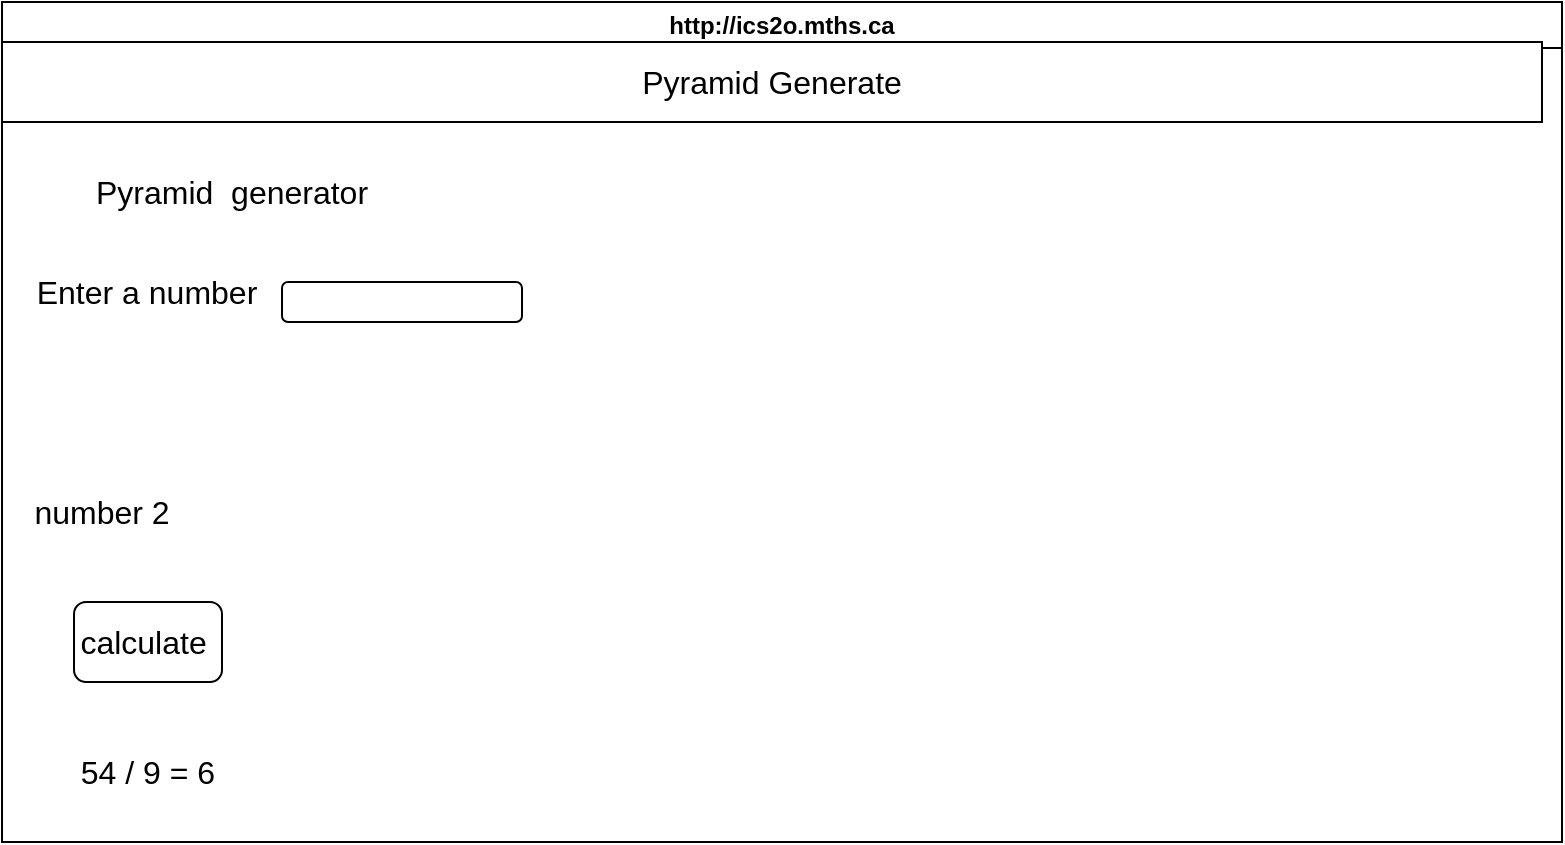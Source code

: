 <mxfile>
    <diagram id="p2OMrkm4_ltY3XR0mE1_" name="Page-1">
        <mxGraphModel dx="606" dy="458" grid="1" gridSize="10" guides="1" tooltips="1" connect="1" arrows="1" fold="1" page="1" pageScale="1" pageWidth="827" pageHeight="1169" math="0" shadow="0">
            <root>
                <mxCell id="0"/>
                <mxCell id="1" parent="0"/>
                <mxCell id="2" value="http://ics2o.mths.ca" style="swimlane;whiteSpace=wrap;html=1;" vertex="1" parent="1">
                    <mxGeometry x="30" y="80" width="780" height="420" as="geometry"/>
                </mxCell>
                <mxCell id="3" value="&lt;span style=&quot;font-size: 16px;&quot;&gt;Pyramid Generate&lt;/span&gt;" style="rounded=0;whiteSpace=wrap;html=1;" vertex="1" parent="2">
                    <mxGeometry y="20" width="770" height="40" as="geometry"/>
                </mxCell>
                <mxCell id="5" value="calculate&amp;nbsp;" style="rounded=1;whiteSpace=wrap;html=1;fontSize=16;" vertex="1" parent="2">
                    <mxGeometry x="36" y="300" width="74" height="40" as="geometry"/>
                </mxCell>
                <mxCell id="6" value="54 / 9 = 6" style="text;html=1;strokeColor=none;fillColor=none;align=center;verticalAlign=middle;whiteSpace=wrap;rounded=0;fontSize=16;" vertex="1" parent="2">
                    <mxGeometry x="33" y="370" width="80" height="30" as="geometry"/>
                </mxCell>
                <mxCell id="7" value="&lt;span style=&quot;font-size: 16px;&quot;&gt;Pyramid&amp;nbsp; generator&lt;/span&gt;" style="text;html=1;strokeColor=none;fillColor=none;align=center;verticalAlign=middle;whiteSpace=wrap;rounded=0;" vertex="1" parent="2">
                    <mxGeometry x="15" y="80" width="200" height="30" as="geometry"/>
                </mxCell>
                <mxCell id="8" value="Enter a number" style="text;html=1;strokeColor=none;fillColor=none;align=center;verticalAlign=middle;whiteSpace=wrap;rounded=0;fontSize=16;" vertex="1" parent="2">
                    <mxGeometry x="5" y="130" width="135" height="30" as="geometry"/>
                </mxCell>
                <mxCell id="10" value="number 2" style="text;html=1;strokeColor=none;fillColor=none;align=center;verticalAlign=middle;whiteSpace=wrap;rounded=0;fontSize=16;" vertex="1" parent="2">
                    <mxGeometry x="15" y="240" width="70" height="30" as="geometry"/>
                </mxCell>
                <mxCell id="11" value="" style="rounded=1;whiteSpace=wrap;html=1;fontSize=16;" vertex="1" parent="2">
                    <mxGeometry x="140" y="140" width="120" height="20" as="geometry"/>
                </mxCell>
            </root>
        </mxGraphModel>
    </diagram>
</mxfile>